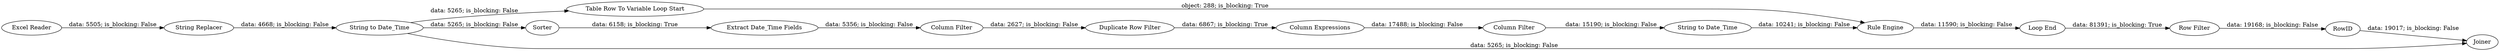 digraph {
	"2714431159896051313_14" [label="Row Filter"]
	"2714431159896051313_29" [label="Column Expressions"]
	"2714431159896051313_31" [label="String to Date_Time"]
	"2714431159896051313_1" [label="Excel Reader"]
	"2714431159896051313_15" [label=Sorter]
	"2714431159896051313_6" [label="String to Date_Time"]
	"2714431159896051313_32" [label=RowID]
	"2714431159896051313_18" [label="Duplicate Row Filter"]
	"2714431159896051313_33" [label=Joiner]
	"2714431159896051313_34" [label="Rule Engine"]
	"2714431159896051313_11" [label="Loop End"]
	"2714431159896051313_30" [label="Column Filter"]
	"2714431159896051313_17" [label="Column Filter"]
	"2714431159896051313_7" [label="String Replacer"]
	"2714431159896051313_16" [label="Extract Date_Time Fields"]
	"2714431159896051313_9" [label="Table Row To Variable Loop Start"]
	"2714431159896051313_29" -> "2714431159896051313_30" [label="data: 17488; is_blocking: False"]
	"2714431159896051313_17" -> "2714431159896051313_18" [label="data: 2627; is_blocking: False"]
	"2714431159896051313_14" -> "2714431159896051313_32" [label="data: 19168; is_blocking: False"]
	"2714431159896051313_32" -> "2714431159896051313_33" [label="data: 19017; is_blocking: False"]
	"2714431159896051313_34" -> "2714431159896051313_11" [label="data: 11590; is_blocking: False"]
	"2714431159896051313_31" -> "2714431159896051313_34" [label="data: 10241; is_blocking: False"]
	"2714431159896051313_1" -> "2714431159896051313_7" [label="data: 5505; is_blocking: False"]
	"2714431159896051313_15" -> "2714431159896051313_16" [label="data: 6158; is_blocking: True"]
	"2714431159896051313_16" -> "2714431159896051313_17" [label="data: 5356; is_blocking: False"]
	"2714431159896051313_9" -> "2714431159896051313_34" [label="object: 288; is_blocking: True"]
	"2714431159896051313_11" -> "2714431159896051313_14" [label="data: 81391; is_blocking: True"]
	"2714431159896051313_6" -> "2714431159896051313_15" [label="data: 5265; is_blocking: False"]
	"2714431159896051313_18" -> "2714431159896051313_29" [label="data: 6867; is_blocking: True"]
	"2714431159896051313_30" -> "2714431159896051313_31" [label="data: 15190; is_blocking: False"]
	"2714431159896051313_7" -> "2714431159896051313_6" [label="data: 4668; is_blocking: False"]
	"2714431159896051313_6" -> "2714431159896051313_33" [label="data: 5265; is_blocking: False"]
	"2714431159896051313_6" -> "2714431159896051313_9" [label="data: 5265; is_blocking: False"]
	rankdir=LR
}

